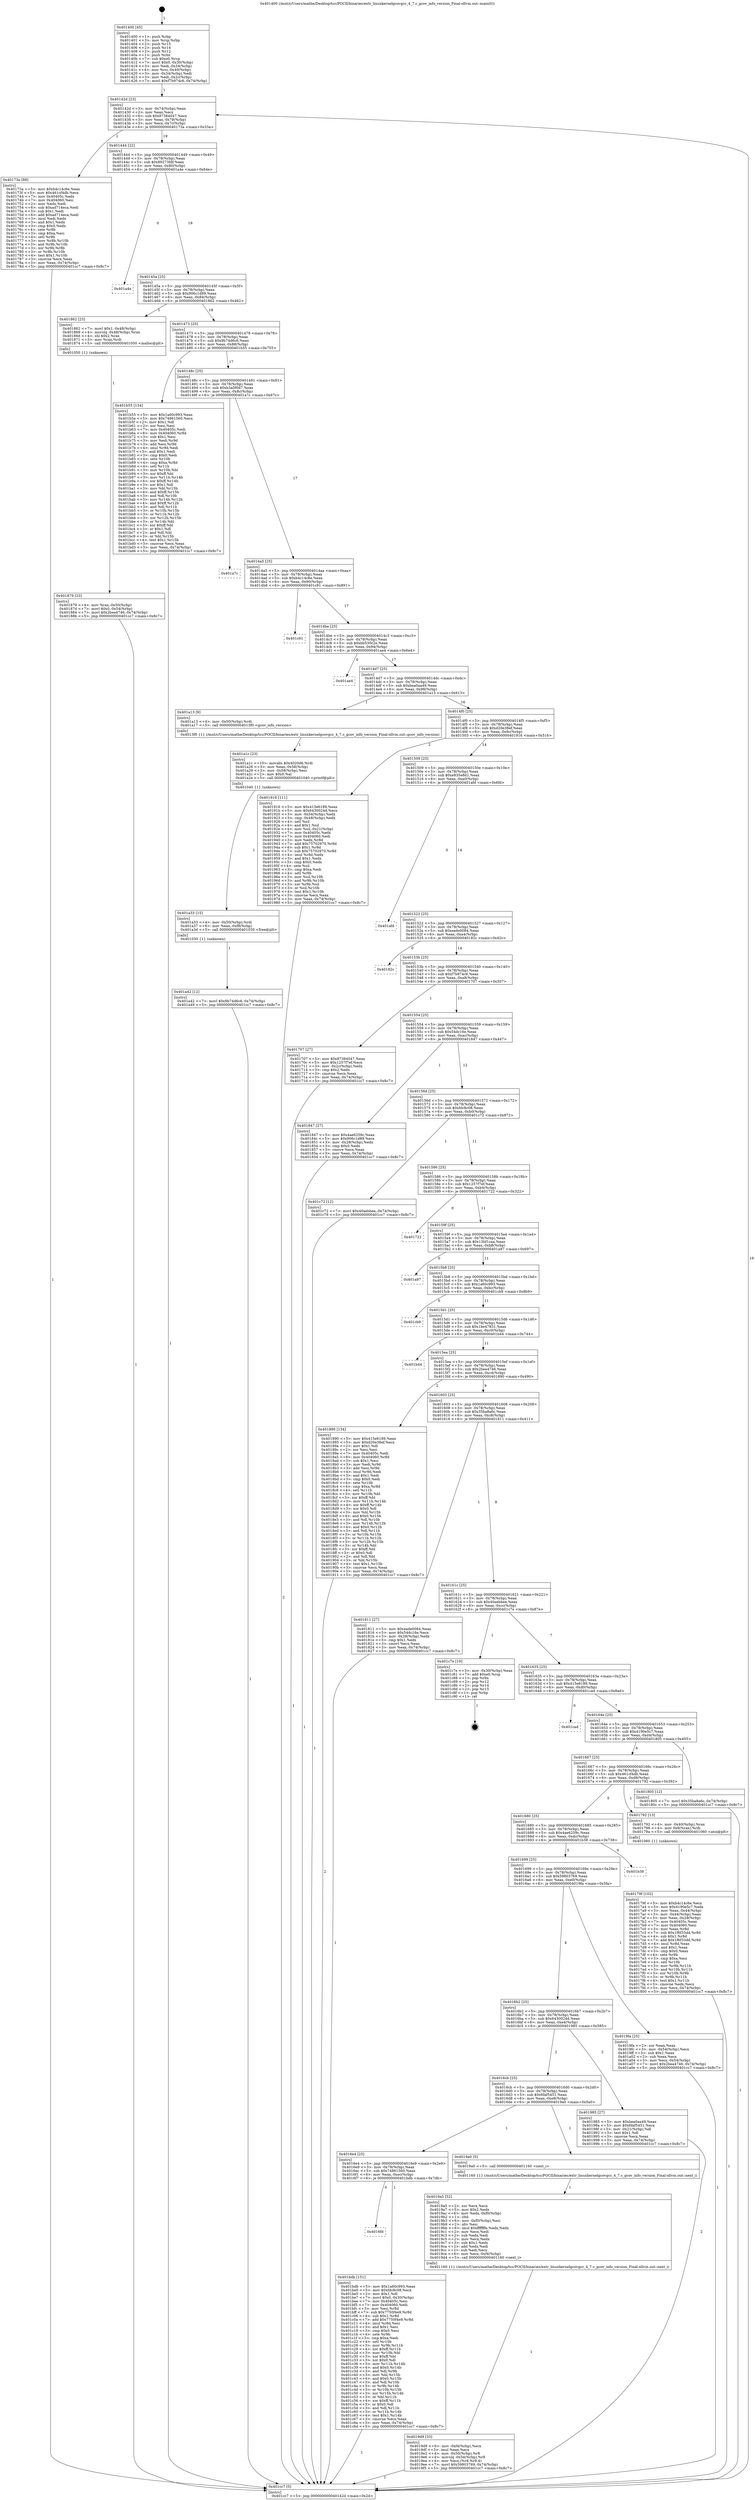 digraph "0x401400" {
  label = "0x401400 (/mnt/c/Users/mathe/Desktop/tcc/POCII/binaries/extr_linuxkernelgcovgcc_4_7.c_gcov_info_version_Final-ollvm.out::main(0))"
  labelloc = "t"
  node[shape=record]

  Entry [label="",width=0.3,height=0.3,shape=circle,fillcolor=black,style=filled]
  "0x40142d" [label="{
     0x40142d [23]\l
     | [instrs]\l
     &nbsp;&nbsp;0x40142d \<+3\>: mov -0x74(%rbp),%eax\l
     &nbsp;&nbsp;0x401430 \<+2\>: mov %eax,%ecx\l
     &nbsp;&nbsp;0x401432 \<+6\>: sub $0x87384047,%ecx\l
     &nbsp;&nbsp;0x401438 \<+3\>: mov %eax,-0x78(%rbp)\l
     &nbsp;&nbsp;0x40143b \<+3\>: mov %ecx,-0x7c(%rbp)\l
     &nbsp;&nbsp;0x40143e \<+6\>: je 000000000040173a \<main+0x33a\>\l
  }"]
  "0x40173a" [label="{
     0x40173a [88]\l
     | [instrs]\l
     &nbsp;&nbsp;0x40173a \<+5\>: mov $0xb4c14c6e,%eax\l
     &nbsp;&nbsp;0x40173f \<+5\>: mov $0x461cf4db,%ecx\l
     &nbsp;&nbsp;0x401744 \<+7\>: mov 0x40405c,%edx\l
     &nbsp;&nbsp;0x40174b \<+7\>: mov 0x404060,%esi\l
     &nbsp;&nbsp;0x401752 \<+2\>: mov %edx,%edi\l
     &nbsp;&nbsp;0x401754 \<+6\>: sub $0xad714eca,%edi\l
     &nbsp;&nbsp;0x40175a \<+3\>: sub $0x1,%edi\l
     &nbsp;&nbsp;0x40175d \<+6\>: add $0xad714eca,%edi\l
     &nbsp;&nbsp;0x401763 \<+3\>: imul %edi,%edx\l
     &nbsp;&nbsp;0x401766 \<+3\>: and $0x1,%edx\l
     &nbsp;&nbsp;0x401769 \<+3\>: cmp $0x0,%edx\l
     &nbsp;&nbsp;0x40176c \<+4\>: sete %r8b\l
     &nbsp;&nbsp;0x401770 \<+3\>: cmp $0xa,%esi\l
     &nbsp;&nbsp;0x401773 \<+4\>: setl %r9b\l
     &nbsp;&nbsp;0x401777 \<+3\>: mov %r8b,%r10b\l
     &nbsp;&nbsp;0x40177a \<+3\>: and %r9b,%r10b\l
     &nbsp;&nbsp;0x40177d \<+3\>: xor %r9b,%r8b\l
     &nbsp;&nbsp;0x401780 \<+3\>: or %r8b,%r10b\l
     &nbsp;&nbsp;0x401783 \<+4\>: test $0x1,%r10b\l
     &nbsp;&nbsp;0x401787 \<+3\>: cmovne %ecx,%eax\l
     &nbsp;&nbsp;0x40178a \<+3\>: mov %eax,-0x74(%rbp)\l
     &nbsp;&nbsp;0x40178d \<+5\>: jmp 0000000000401cc7 \<main+0x8c7\>\l
  }"]
  "0x401444" [label="{
     0x401444 [22]\l
     | [instrs]\l
     &nbsp;&nbsp;0x401444 \<+5\>: jmp 0000000000401449 \<main+0x49\>\l
     &nbsp;&nbsp;0x401449 \<+3\>: mov -0x78(%rbp),%eax\l
     &nbsp;&nbsp;0x40144c \<+5\>: sub $0x89273fdf,%eax\l
     &nbsp;&nbsp;0x401451 \<+3\>: mov %eax,-0x80(%rbp)\l
     &nbsp;&nbsp;0x401454 \<+6\>: je 0000000000401a4e \<main+0x64e\>\l
  }"]
  Exit [label="",width=0.3,height=0.3,shape=circle,fillcolor=black,style=filled,peripheries=2]
  "0x401a4e" [label="{
     0x401a4e\l
  }", style=dashed]
  "0x40145a" [label="{
     0x40145a [25]\l
     | [instrs]\l
     &nbsp;&nbsp;0x40145a \<+5\>: jmp 000000000040145f \<main+0x5f\>\l
     &nbsp;&nbsp;0x40145f \<+3\>: mov -0x78(%rbp),%eax\l
     &nbsp;&nbsp;0x401462 \<+5\>: sub $0x906c1d89,%eax\l
     &nbsp;&nbsp;0x401467 \<+6\>: mov %eax,-0x84(%rbp)\l
     &nbsp;&nbsp;0x40146d \<+6\>: je 0000000000401862 \<main+0x462\>\l
  }"]
  "0x4016fd" [label="{
     0x4016fd\l
  }", style=dashed]
  "0x401862" [label="{
     0x401862 [23]\l
     | [instrs]\l
     &nbsp;&nbsp;0x401862 \<+7\>: movl $0x1,-0x48(%rbp)\l
     &nbsp;&nbsp;0x401869 \<+4\>: movslq -0x48(%rbp),%rax\l
     &nbsp;&nbsp;0x40186d \<+4\>: shl $0x2,%rax\l
     &nbsp;&nbsp;0x401871 \<+3\>: mov %rax,%rdi\l
     &nbsp;&nbsp;0x401874 \<+5\>: call 0000000000401050 \<malloc@plt\>\l
     | [calls]\l
     &nbsp;&nbsp;0x401050 \{1\} (unknown)\l
  }"]
  "0x401473" [label="{
     0x401473 [25]\l
     | [instrs]\l
     &nbsp;&nbsp;0x401473 \<+5\>: jmp 0000000000401478 \<main+0x78\>\l
     &nbsp;&nbsp;0x401478 \<+3\>: mov -0x78(%rbp),%eax\l
     &nbsp;&nbsp;0x40147b \<+5\>: sub $0x9b74d6c6,%eax\l
     &nbsp;&nbsp;0x401480 \<+6\>: mov %eax,-0x88(%rbp)\l
     &nbsp;&nbsp;0x401486 \<+6\>: je 0000000000401b55 \<main+0x755\>\l
  }"]
  "0x401bdb" [label="{
     0x401bdb [151]\l
     | [instrs]\l
     &nbsp;&nbsp;0x401bdb \<+5\>: mov $0x1a60c993,%eax\l
     &nbsp;&nbsp;0x401be0 \<+5\>: mov $0xfdc8c08,%ecx\l
     &nbsp;&nbsp;0x401be5 \<+2\>: mov $0x1,%dl\l
     &nbsp;&nbsp;0x401be7 \<+7\>: movl $0x0,-0x30(%rbp)\l
     &nbsp;&nbsp;0x401bee \<+7\>: mov 0x40405c,%esi\l
     &nbsp;&nbsp;0x401bf5 \<+7\>: mov 0x404060,%edi\l
     &nbsp;&nbsp;0x401bfc \<+3\>: mov %esi,%r8d\l
     &nbsp;&nbsp;0x401bff \<+7\>: sub $0x7750f4e9,%r8d\l
     &nbsp;&nbsp;0x401c06 \<+4\>: sub $0x1,%r8d\l
     &nbsp;&nbsp;0x401c0a \<+7\>: add $0x7750f4e9,%r8d\l
     &nbsp;&nbsp;0x401c11 \<+4\>: imul %r8d,%esi\l
     &nbsp;&nbsp;0x401c15 \<+3\>: and $0x1,%esi\l
     &nbsp;&nbsp;0x401c18 \<+3\>: cmp $0x0,%esi\l
     &nbsp;&nbsp;0x401c1b \<+4\>: sete %r9b\l
     &nbsp;&nbsp;0x401c1f \<+3\>: cmp $0xa,%edi\l
     &nbsp;&nbsp;0x401c22 \<+4\>: setl %r10b\l
     &nbsp;&nbsp;0x401c26 \<+3\>: mov %r9b,%r11b\l
     &nbsp;&nbsp;0x401c29 \<+4\>: xor $0xff,%r11b\l
     &nbsp;&nbsp;0x401c2d \<+3\>: mov %r10b,%bl\l
     &nbsp;&nbsp;0x401c30 \<+3\>: xor $0xff,%bl\l
     &nbsp;&nbsp;0x401c33 \<+3\>: xor $0x0,%dl\l
     &nbsp;&nbsp;0x401c36 \<+3\>: mov %r11b,%r14b\l
     &nbsp;&nbsp;0x401c39 \<+4\>: and $0x0,%r14b\l
     &nbsp;&nbsp;0x401c3d \<+3\>: and %dl,%r9b\l
     &nbsp;&nbsp;0x401c40 \<+3\>: mov %bl,%r15b\l
     &nbsp;&nbsp;0x401c43 \<+4\>: and $0x0,%r15b\l
     &nbsp;&nbsp;0x401c47 \<+3\>: and %dl,%r10b\l
     &nbsp;&nbsp;0x401c4a \<+3\>: or %r9b,%r14b\l
     &nbsp;&nbsp;0x401c4d \<+3\>: or %r10b,%r15b\l
     &nbsp;&nbsp;0x401c50 \<+3\>: xor %r15b,%r14b\l
     &nbsp;&nbsp;0x401c53 \<+3\>: or %bl,%r11b\l
     &nbsp;&nbsp;0x401c56 \<+4\>: xor $0xff,%r11b\l
     &nbsp;&nbsp;0x401c5a \<+3\>: or $0x0,%dl\l
     &nbsp;&nbsp;0x401c5d \<+3\>: and %dl,%r11b\l
     &nbsp;&nbsp;0x401c60 \<+3\>: or %r11b,%r14b\l
     &nbsp;&nbsp;0x401c63 \<+4\>: test $0x1,%r14b\l
     &nbsp;&nbsp;0x401c67 \<+3\>: cmovne %ecx,%eax\l
     &nbsp;&nbsp;0x401c6a \<+3\>: mov %eax,-0x74(%rbp)\l
     &nbsp;&nbsp;0x401c6d \<+5\>: jmp 0000000000401cc7 \<main+0x8c7\>\l
  }"]
  "0x401b55" [label="{
     0x401b55 [134]\l
     | [instrs]\l
     &nbsp;&nbsp;0x401b55 \<+5\>: mov $0x1a60c993,%eax\l
     &nbsp;&nbsp;0x401b5a \<+5\>: mov $0x74861560,%ecx\l
     &nbsp;&nbsp;0x401b5f \<+2\>: mov $0x1,%dl\l
     &nbsp;&nbsp;0x401b61 \<+2\>: xor %esi,%esi\l
     &nbsp;&nbsp;0x401b63 \<+7\>: mov 0x40405c,%edi\l
     &nbsp;&nbsp;0x401b6a \<+8\>: mov 0x404060,%r8d\l
     &nbsp;&nbsp;0x401b72 \<+3\>: sub $0x1,%esi\l
     &nbsp;&nbsp;0x401b75 \<+3\>: mov %edi,%r9d\l
     &nbsp;&nbsp;0x401b78 \<+3\>: add %esi,%r9d\l
     &nbsp;&nbsp;0x401b7b \<+4\>: imul %r9d,%edi\l
     &nbsp;&nbsp;0x401b7f \<+3\>: and $0x1,%edi\l
     &nbsp;&nbsp;0x401b82 \<+3\>: cmp $0x0,%edi\l
     &nbsp;&nbsp;0x401b85 \<+4\>: sete %r10b\l
     &nbsp;&nbsp;0x401b89 \<+4\>: cmp $0xa,%r8d\l
     &nbsp;&nbsp;0x401b8d \<+4\>: setl %r11b\l
     &nbsp;&nbsp;0x401b91 \<+3\>: mov %r10b,%bl\l
     &nbsp;&nbsp;0x401b94 \<+3\>: xor $0xff,%bl\l
     &nbsp;&nbsp;0x401b97 \<+3\>: mov %r11b,%r14b\l
     &nbsp;&nbsp;0x401b9a \<+4\>: xor $0xff,%r14b\l
     &nbsp;&nbsp;0x401b9e \<+3\>: xor $0x1,%dl\l
     &nbsp;&nbsp;0x401ba1 \<+3\>: mov %bl,%r15b\l
     &nbsp;&nbsp;0x401ba4 \<+4\>: and $0xff,%r15b\l
     &nbsp;&nbsp;0x401ba8 \<+3\>: and %dl,%r10b\l
     &nbsp;&nbsp;0x401bab \<+3\>: mov %r14b,%r12b\l
     &nbsp;&nbsp;0x401bae \<+4\>: and $0xff,%r12b\l
     &nbsp;&nbsp;0x401bb2 \<+3\>: and %dl,%r11b\l
     &nbsp;&nbsp;0x401bb5 \<+3\>: or %r10b,%r15b\l
     &nbsp;&nbsp;0x401bb8 \<+3\>: or %r11b,%r12b\l
     &nbsp;&nbsp;0x401bbb \<+3\>: xor %r12b,%r15b\l
     &nbsp;&nbsp;0x401bbe \<+3\>: or %r14b,%bl\l
     &nbsp;&nbsp;0x401bc1 \<+3\>: xor $0xff,%bl\l
     &nbsp;&nbsp;0x401bc4 \<+3\>: or $0x1,%dl\l
     &nbsp;&nbsp;0x401bc7 \<+2\>: and %dl,%bl\l
     &nbsp;&nbsp;0x401bc9 \<+3\>: or %bl,%r15b\l
     &nbsp;&nbsp;0x401bcc \<+4\>: test $0x1,%r15b\l
     &nbsp;&nbsp;0x401bd0 \<+3\>: cmovne %ecx,%eax\l
     &nbsp;&nbsp;0x401bd3 \<+3\>: mov %eax,-0x74(%rbp)\l
     &nbsp;&nbsp;0x401bd6 \<+5\>: jmp 0000000000401cc7 \<main+0x8c7\>\l
  }"]
  "0x40148c" [label="{
     0x40148c [25]\l
     | [instrs]\l
     &nbsp;&nbsp;0x40148c \<+5\>: jmp 0000000000401491 \<main+0x91\>\l
     &nbsp;&nbsp;0x401491 \<+3\>: mov -0x78(%rbp),%eax\l
     &nbsp;&nbsp;0x401494 \<+5\>: sub $0xb3a5f0d7,%eax\l
     &nbsp;&nbsp;0x401499 \<+6\>: mov %eax,-0x8c(%rbp)\l
     &nbsp;&nbsp;0x40149f \<+6\>: je 0000000000401a7c \<main+0x67c\>\l
  }"]
  "0x401a42" [label="{
     0x401a42 [12]\l
     | [instrs]\l
     &nbsp;&nbsp;0x401a42 \<+7\>: movl $0x9b74d6c6,-0x74(%rbp)\l
     &nbsp;&nbsp;0x401a49 \<+5\>: jmp 0000000000401cc7 \<main+0x8c7\>\l
  }"]
  "0x401a7c" [label="{
     0x401a7c\l
  }", style=dashed]
  "0x4014a5" [label="{
     0x4014a5 [25]\l
     | [instrs]\l
     &nbsp;&nbsp;0x4014a5 \<+5\>: jmp 00000000004014aa \<main+0xaa\>\l
     &nbsp;&nbsp;0x4014aa \<+3\>: mov -0x78(%rbp),%eax\l
     &nbsp;&nbsp;0x4014ad \<+5\>: sub $0xb4c14c6e,%eax\l
     &nbsp;&nbsp;0x4014b2 \<+6\>: mov %eax,-0x90(%rbp)\l
     &nbsp;&nbsp;0x4014b8 \<+6\>: je 0000000000401c91 \<main+0x891\>\l
  }"]
  "0x401a33" [label="{
     0x401a33 [15]\l
     | [instrs]\l
     &nbsp;&nbsp;0x401a33 \<+4\>: mov -0x50(%rbp),%rdi\l
     &nbsp;&nbsp;0x401a37 \<+6\>: mov %eax,-0xf8(%rbp)\l
     &nbsp;&nbsp;0x401a3d \<+5\>: call 0000000000401030 \<free@plt\>\l
     | [calls]\l
     &nbsp;&nbsp;0x401030 \{1\} (unknown)\l
  }"]
  "0x401c91" [label="{
     0x401c91\l
  }", style=dashed]
  "0x4014be" [label="{
     0x4014be [25]\l
     | [instrs]\l
     &nbsp;&nbsp;0x4014be \<+5\>: jmp 00000000004014c3 \<main+0xc3\>\l
     &nbsp;&nbsp;0x4014c3 \<+3\>: mov -0x78(%rbp),%eax\l
     &nbsp;&nbsp;0x4014c6 \<+5\>: sub $0xbb530c2e,%eax\l
     &nbsp;&nbsp;0x4014cb \<+6\>: mov %eax,-0x94(%rbp)\l
     &nbsp;&nbsp;0x4014d1 \<+6\>: je 0000000000401ae4 \<main+0x6e4\>\l
  }"]
  "0x401a1c" [label="{
     0x401a1c [23]\l
     | [instrs]\l
     &nbsp;&nbsp;0x401a1c \<+10\>: movabs $0x4020d6,%rdi\l
     &nbsp;&nbsp;0x401a26 \<+3\>: mov %eax,-0x58(%rbp)\l
     &nbsp;&nbsp;0x401a29 \<+3\>: mov -0x58(%rbp),%esi\l
     &nbsp;&nbsp;0x401a2c \<+2\>: mov $0x0,%al\l
     &nbsp;&nbsp;0x401a2e \<+5\>: call 0000000000401040 \<printf@plt\>\l
     | [calls]\l
     &nbsp;&nbsp;0x401040 \{1\} (unknown)\l
  }"]
  "0x401ae4" [label="{
     0x401ae4\l
  }", style=dashed]
  "0x4014d7" [label="{
     0x4014d7 [25]\l
     | [instrs]\l
     &nbsp;&nbsp;0x4014d7 \<+5\>: jmp 00000000004014dc \<main+0xdc\>\l
     &nbsp;&nbsp;0x4014dc \<+3\>: mov -0x78(%rbp),%eax\l
     &nbsp;&nbsp;0x4014df \<+5\>: sub $0xbea0aa49,%eax\l
     &nbsp;&nbsp;0x4014e4 \<+6\>: mov %eax,-0x98(%rbp)\l
     &nbsp;&nbsp;0x4014ea \<+6\>: je 0000000000401a13 \<main+0x613\>\l
  }"]
  "0x4019d9" [label="{
     0x4019d9 [33]\l
     | [instrs]\l
     &nbsp;&nbsp;0x4019d9 \<+6\>: mov -0xf4(%rbp),%ecx\l
     &nbsp;&nbsp;0x4019df \<+3\>: imul %eax,%ecx\l
     &nbsp;&nbsp;0x4019e2 \<+4\>: mov -0x50(%rbp),%r8\l
     &nbsp;&nbsp;0x4019e6 \<+4\>: movslq -0x54(%rbp),%r9\l
     &nbsp;&nbsp;0x4019ea \<+4\>: mov %ecx,(%r8,%r9,4)\l
     &nbsp;&nbsp;0x4019ee \<+7\>: movl $0x59803769,-0x74(%rbp)\l
     &nbsp;&nbsp;0x4019f5 \<+5\>: jmp 0000000000401cc7 \<main+0x8c7\>\l
  }"]
  "0x401a13" [label="{
     0x401a13 [9]\l
     | [instrs]\l
     &nbsp;&nbsp;0x401a13 \<+4\>: mov -0x50(%rbp),%rdi\l
     &nbsp;&nbsp;0x401a17 \<+5\>: call 00000000004013f0 \<gcov_info_version\>\l
     | [calls]\l
     &nbsp;&nbsp;0x4013f0 \{1\} (/mnt/c/Users/mathe/Desktop/tcc/POCII/binaries/extr_linuxkernelgcovgcc_4_7.c_gcov_info_version_Final-ollvm.out::gcov_info_version)\l
  }"]
  "0x4014f0" [label="{
     0x4014f0 [25]\l
     | [instrs]\l
     &nbsp;&nbsp;0x4014f0 \<+5\>: jmp 00000000004014f5 \<main+0xf5\>\l
     &nbsp;&nbsp;0x4014f5 \<+3\>: mov -0x78(%rbp),%eax\l
     &nbsp;&nbsp;0x4014f8 \<+5\>: sub $0xd20e38ef,%eax\l
     &nbsp;&nbsp;0x4014fd \<+6\>: mov %eax,-0x9c(%rbp)\l
     &nbsp;&nbsp;0x401503 \<+6\>: je 0000000000401916 \<main+0x516\>\l
  }"]
  "0x4019a5" [label="{
     0x4019a5 [52]\l
     | [instrs]\l
     &nbsp;&nbsp;0x4019a5 \<+2\>: xor %ecx,%ecx\l
     &nbsp;&nbsp;0x4019a7 \<+5\>: mov $0x2,%edx\l
     &nbsp;&nbsp;0x4019ac \<+6\>: mov %edx,-0xf0(%rbp)\l
     &nbsp;&nbsp;0x4019b2 \<+1\>: cltd\l
     &nbsp;&nbsp;0x4019b3 \<+6\>: mov -0xf0(%rbp),%esi\l
     &nbsp;&nbsp;0x4019b9 \<+2\>: idiv %esi\l
     &nbsp;&nbsp;0x4019bb \<+6\>: imul $0xfffffffe,%edx,%edx\l
     &nbsp;&nbsp;0x4019c1 \<+2\>: mov %ecx,%edi\l
     &nbsp;&nbsp;0x4019c3 \<+2\>: sub %edx,%edi\l
     &nbsp;&nbsp;0x4019c5 \<+2\>: mov %ecx,%edx\l
     &nbsp;&nbsp;0x4019c7 \<+3\>: sub $0x1,%edx\l
     &nbsp;&nbsp;0x4019ca \<+2\>: add %edx,%edi\l
     &nbsp;&nbsp;0x4019cc \<+2\>: sub %edi,%ecx\l
     &nbsp;&nbsp;0x4019ce \<+6\>: mov %ecx,-0xf4(%rbp)\l
     &nbsp;&nbsp;0x4019d4 \<+5\>: call 0000000000401160 \<next_i\>\l
     | [calls]\l
     &nbsp;&nbsp;0x401160 \{1\} (/mnt/c/Users/mathe/Desktop/tcc/POCII/binaries/extr_linuxkernelgcovgcc_4_7.c_gcov_info_version_Final-ollvm.out::next_i)\l
  }"]
  "0x401916" [label="{
     0x401916 [111]\l
     | [instrs]\l
     &nbsp;&nbsp;0x401916 \<+5\>: mov $0x415e6189,%eax\l
     &nbsp;&nbsp;0x40191b \<+5\>: mov $0x6430024d,%ecx\l
     &nbsp;&nbsp;0x401920 \<+3\>: mov -0x54(%rbp),%edx\l
     &nbsp;&nbsp;0x401923 \<+3\>: cmp -0x48(%rbp),%edx\l
     &nbsp;&nbsp;0x401926 \<+4\>: setl %sil\l
     &nbsp;&nbsp;0x40192a \<+4\>: and $0x1,%sil\l
     &nbsp;&nbsp;0x40192e \<+4\>: mov %sil,-0x21(%rbp)\l
     &nbsp;&nbsp;0x401932 \<+7\>: mov 0x40405c,%edx\l
     &nbsp;&nbsp;0x401939 \<+7\>: mov 0x404060,%edi\l
     &nbsp;&nbsp;0x401940 \<+3\>: mov %edx,%r8d\l
     &nbsp;&nbsp;0x401943 \<+7\>: add $0x75702970,%r8d\l
     &nbsp;&nbsp;0x40194a \<+4\>: sub $0x1,%r8d\l
     &nbsp;&nbsp;0x40194e \<+7\>: sub $0x75702970,%r8d\l
     &nbsp;&nbsp;0x401955 \<+4\>: imul %r8d,%edx\l
     &nbsp;&nbsp;0x401959 \<+3\>: and $0x1,%edx\l
     &nbsp;&nbsp;0x40195c \<+3\>: cmp $0x0,%edx\l
     &nbsp;&nbsp;0x40195f \<+4\>: sete %sil\l
     &nbsp;&nbsp;0x401963 \<+3\>: cmp $0xa,%edi\l
     &nbsp;&nbsp;0x401966 \<+4\>: setl %r9b\l
     &nbsp;&nbsp;0x40196a \<+3\>: mov %sil,%r10b\l
     &nbsp;&nbsp;0x40196d \<+3\>: and %r9b,%r10b\l
     &nbsp;&nbsp;0x401970 \<+3\>: xor %r9b,%sil\l
     &nbsp;&nbsp;0x401973 \<+3\>: or %sil,%r10b\l
     &nbsp;&nbsp;0x401976 \<+4\>: test $0x1,%r10b\l
     &nbsp;&nbsp;0x40197a \<+3\>: cmovne %ecx,%eax\l
     &nbsp;&nbsp;0x40197d \<+3\>: mov %eax,-0x74(%rbp)\l
     &nbsp;&nbsp;0x401980 \<+5\>: jmp 0000000000401cc7 \<main+0x8c7\>\l
  }"]
  "0x401509" [label="{
     0x401509 [25]\l
     | [instrs]\l
     &nbsp;&nbsp;0x401509 \<+5\>: jmp 000000000040150e \<main+0x10e\>\l
     &nbsp;&nbsp;0x40150e \<+3\>: mov -0x78(%rbp),%eax\l
     &nbsp;&nbsp;0x401511 \<+5\>: sub $0xe835e8d1,%eax\l
     &nbsp;&nbsp;0x401516 \<+6\>: mov %eax,-0xa0(%rbp)\l
     &nbsp;&nbsp;0x40151c \<+6\>: je 0000000000401afd \<main+0x6fd\>\l
  }"]
  "0x4016e4" [label="{
     0x4016e4 [25]\l
     | [instrs]\l
     &nbsp;&nbsp;0x4016e4 \<+5\>: jmp 00000000004016e9 \<main+0x2e9\>\l
     &nbsp;&nbsp;0x4016e9 \<+3\>: mov -0x78(%rbp),%eax\l
     &nbsp;&nbsp;0x4016ec \<+5\>: sub $0x74861560,%eax\l
     &nbsp;&nbsp;0x4016f1 \<+6\>: mov %eax,-0xec(%rbp)\l
     &nbsp;&nbsp;0x4016f7 \<+6\>: je 0000000000401bdb \<main+0x7db\>\l
  }"]
  "0x401afd" [label="{
     0x401afd\l
  }", style=dashed]
  "0x401522" [label="{
     0x401522 [25]\l
     | [instrs]\l
     &nbsp;&nbsp;0x401522 \<+5\>: jmp 0000000000401527 \<main+0x127\>\l
     &nbsp;&nbsp;0x401527 \<+3\>: mov -0x78(%rbp),%eax\l
     &nbsp;&nbsp;0x40152a \<+5\>: sub $0xeade0084,%eax\l
     &nbsp;&nbsp;0x40152f \<+6\>: mov %eax,-0xa4(%rbp)\l
     &nbsp;&nbsp;0x401535 \<+6\>: je 000000000040182c \<main+0x42c\>\l
  }"]
  "0x4019a0" [label="{
     0x4019a0 [5]\l
     | [instrs]\l
     &nbsp;&nbsp;0x4019a0 \<+5\>: call 0000000000401160 \<next_i\>\l
     | [calls]\l
     &nbsp;&nbsp;0x401160 \{1\} (/mnt/c/Users/mathe/Desktop/tcc/POCII/binaries/extr_linuxkernelgcovgcc_4_7.c_gcov_info_version_Final-ollvm.out::next_i)\l
  }"]
  "0x40182c" [label="{
     0x40182c\l
  }", style=dashed]
  "0x40153b" [label="{
     0x40153b [25]\l
     | [instrs]\l
     &nbsp;&nbsp;0x40153b \<+5\>: jmp 0000000000401540 \<main+0x140\>\l
     &nbsp;&nbsp;0x401540 \<+3\>: mov -0x78(%rbp),%eax\l
     &nbsp;&nbsp;0x401543 \<+5\>: sub $0xf7b974c6,%eax\l
     &nbsp;&nbsp;0x401548 \<+6\>: mov %eax,-0xa8(%rbp)\l
     &nbsp;&nbsp;0x40154e \<+6\>: je 0000000000401707 \<main+0x307\>\l
  }"]
  "0x4016cb" [label="{
     0x4016cb [25]\l
     | [instrs]\l
     &nbsp;&nbsp;0x4016cb \<+5\>: jmp 00000000004016d0 \<main+0x2d0\>\l
     &nbsp;&nbsp;0x4016d0 \<+3\>: mov -0x78(%rbp),%eax\l
     &nbsp;&nbsp;0x4016d3 \<+5\>: sub $0x6faf5451,%eax\l
     &nbsp;&nbsp;0x4016d8 \<+6\>: mov %eax,-0xe8(%rbp)\l
     &nbsp;&nbsp;0x4016de \<+6\>: je 00000000004019a0 \<main+0x5a0\>\l
  }"]
  "0x401707" [label="{
     0x401707 [27]\l
     | [instrs]\l
     &nbsp;&nbsp;0x401707 \<+5\>: mov $0x87384047,%eax\l
     &nbsp;&nbsp;0x40170c \<+5\>: mov $0x1257f7ef,%ecx\l
     &nbsp;&nbsp;0x401711 \<+3\>: mov -0x2c(%rbp),%edx\l
     &nbsp;&nbsp;0x401714 \<+3\>: cmp $0x2,%edx\l
     &nbsp;&nbsp;0x401717 \<+3\>: cmovne %ecx,%eax\l
     &nbsp;&nbsp;0x40171a \<+3\>: mov %eax,-0x74(%rbp)\l
     &nbsp;&nbsp;0x40171d \<+5\>: jmp 0000000000401cc7 \<main+0x8c7\>\l
  }"]
  "0x401554" [label="{
     0x401554 [25]\l
     | [instrs]\l
     &nbsp;&nbsp;0x401554 \<+5\>: jmp 0000000000401559 \<main+0x159\>\l
     &nbsp;&nbsp;0x401559 \<+3\>: mov -0x78(%rbp),%eax\l
     &nbsp;&nbsp;0x40155c \<+5\>: sub $0x54dc16e,%eax\l
     &nbsp;&nbsp;0x401561 \<+6\>: mov %eax,-0xac(%rbp)\l
     &nbsp;&nbsp;0x401567 \<+6\>: je 0000000000401847 \<main+0x447\>\l
  }"]
  "0x401cc7" [label="{
     0x401cc7 [5]\l
     | [instrs]\l
     &nbsp;&nbsp;0x401cc7 \<+5\>: jmp 000000000040142d \<main+0x2d\>\l
  }"]
  "0x401400" [label="{
     0x401400 [45]\l
     | [instrs]\l
     &nbsp;&nbsp;0x401400 \<+1\>: push %rbp\l
     &nbsp;&nbsp;0x401401 \<+3\>: mov %rsp,%rbp\l
     &nbsp;&nbsp;0x401404 \<+2\>: push %r15\l
     &nbsp;&nbsp;0x401406 \<+2\>: push %r14\l
     &nbsp;&nbsp;0x401408 \<+2\>: push %r12\l
     &nbsp;&nbsp;0x40140a \<+1\>: push %rbx\l
     &nbsp;&nbsp;0x40140b \<+7\>: sub $0xe0,%rsp\l
     &nbsp;&nbsp;0x401412 \<+7\>: movl $0x0,-0x30(%rbp)\l
     &nbsp;&nbsp;0x401419 \<+3\>: mov %edi,-0x34(%rbp)\l
     &nbsp;&nbsp;0x40141c \<+4\>: mov %rsi,-0x40(%rbp)\l
     &nbsp;&nbsp;0x401420 \<+3\>: mov -0x34(%rbp),%edi\l
     &nbsp;&nbsp;0x401423 \<+3\>: mov %edi,-0x2c(%rbp)\l
     &nbsp;&nbsp;0x401426 \<+7\>: movl $0xf7b974c6,-0x74(%rbp)\l
  }"]
  "0x401985" [label="{
     0x401985 [27]\l
     | [instrs]\l
     &nbsp;&nbsp;0x401985 \<+5\>: mov $0xbea0aa49,%eax\l
     &nbsp;&nbsp;0x40198a \<+5\>: mov $0x6faf5451,%ecx\l
     &nbsp;&nbsp;0x40198f \<+3\>: mov -0x21(%rbp),%dl\l
     &nbsp;&nbsp;0x401992 \<+3\>: test $0x1,%dl\l
     &nbsp;&nbsp;0x401995 \<+3\>: cmovne %ecx,%eax\l
     &nbsp;&nbsp;0x401998 \<+3\>: mov %eax,-0x74(%rbp)\l
     &nbsp;&nbsp;0x40199b \<+5\>: jmp 0000000000401cc7 \<main+0x8c7\>\l
  }"]
  "0x401847" [label="{
     0x401847 [27]\l
     | [instrs]\l
     &nbsp;&nbsp;0x401847 \<+5\>: mov $0x4ae6259c,%eax\l
     &nbsp;&nbsp;0x40184c \<+5\>: mov $0x906c1d89,%ecx\l
     &nbsp;&nbsp;0x401851 \<+3\>: mov -0x28(%rbp),%edx\l
     &nbsp;&nbsp;0x401854 \<+3\>: cmp $0x0,%edx\l
     &nbsp;&nbsp;0x401857 \<+3\>: cmove %ecx,%eax\l
     &nbsp;&nbsp;0x40185a \<+3\>: mov %eax,-0x74(%rbp)\l
     &nbsp;&nbsp;0x40185d \<+5\>: jmp 0000000000401cc7 \<main+0x8c7\>\l
  }"]
  "0x40156d" [label="{
     0x40156d [25]\l
     | [instrs]\l
     &nbsp;&nbsp;0x40156d \<+5\>: jmp 0000000000401572 \<main+0x172\>\l
     &nbsp;&nbsp;0x401572 \<+3\>: mov -0x78(%rbp),%eax\l
     &nbsp;&nbsp;0x401575 \<+5\>: sub $0xfdc8c08,%eax\l
     &nbsp;&nbsp;0x40157a \<+6\>: mov %eax,-0xb0(%rbp)\l
     &nbsp;&nbsp;0x401580 \<+6\>: je 0000000000401c72 \<main+0x872\>\l
  }"]
  "0x4016b2" [label="{
     0x4016b2 [25]\l
     | [instrs]\l
     &nbsp;&nbsp;0x4016b2 \<+5\>: jmp 00000000004016b7 \<main+0x2b7\>\l
     &nbsp;&nbsp;0x4016b7 \<+3\>: mov -0x78(%rbp),%eax\l
     &nbsp;&nbsp;0x4016ba \<+5\>: sub $0x6430024d,%eax\l
     &nbsp;&nbsp;0x4016bf \<+6\>: mov %eax,-0xe4(%rbp)\l
     &nbsp;&nbsp;0x4016c5 \<+6\>: je 0000000000401985 \<main+0x585\>\l
  }"]
  "0x401c72" [label="{
     0x401c72 [12]\l
     | [instrs]\l
     &nbsp;&nbsp;0x401c72 \<+7\>: movl $0x40aebbee,-0x74(%rbp)\l
     &nbsp;&nbsp;0x401c79 \<+5\>: jmp 0000000000401cc7 \<main+0x8c7\>\l
  }"]
  "0x401586" [label="{
     0x401586 [25]\l
     | [instrs]\l
     &nbsp;&nbsp;0x401586 \<+5\>: jmp 000000000040158b \<main+0x18b\>\l
     &nbsp;&nbsp;0x40158b \<+3\>: mov -0x78(%rbp),%eax\l
     &nbsp;&nbsp;0x40158e \<+5\>: sub $0x1257f7ef,%eax\l
     &nbsp;&nbsp;0x401593 \<+6\>: mov %eax,-0xb4(%rbp)\l
     &nbsp;&nbsp;0x401599 \<+6\>: je 0000000000401722 \<main+0x322\>\l
  }"]
  "0x4019fa" [label="{
     0x4019fa [25]\l
     | [instrs]\l
     &nbsp;&nbsp;0x4019fa \<+2\>: xor %eax,%eax\l
     &nbsp;&nbsp;0x4019fc \<+3\>: mov -0x54(%rbp),%ecx\l
     &nbsp;&nbsp;0x4019ff \<+3\>: sub $0x1,%eax\l
     &nbsp;&nbsp;0x401a02 \<+2\>: sub %eax,%ecx\l
     &nbsp;&nbsp;0x401a04 \<+3\>: mov %ecx,-0x54(%rbp)\l
     &nbsp;&nbsp;0x401a07 \<+7\>: movl $0x2bea4746,-0x74(%rbp)\l
     &nbsp;&nbsp;0x401a0e \<+5\>: jmp 0000000000401cc7 \<main+0x8c7\>\l
  }"]
  "0x401722" [label="{
     0x401722\l
  }", style=dashed]
  "0x40159f" [label="{
     0x40159f [25]\l
     | [instrs]\l
     &nbsp;&nbsp;0x40159f \<+5\>: jmp 00000000004015a4 \<main+0x1a4\>\l
     &nbsp;&nbsp;0x4015a4 \<+3\>: mov -0x78(%rbp),%eax\l
     &nbsp;&nbsp;0x4015a7 \<+5\>: sub $0x13bf1caa,%eax\l
     &nbsp;&nbsp;0x4015ac \<+6\>: mov %eax,-0xb8(%rbp)\l
     &nbsp;&nbsp;0x4015b2 \<+6\>: je 0000000000401a97 \<main+0x697\>\l
  }"]
  "0x401699" [label="{
     0x401699 [25]\l
     | [instrs]\l
     &nbsp;&nbsp;0x401699 \<+5\>: jmp 000000000040169e \<main+0x29e\>\l
     &nbsp;&nbsp;0x40169e \<+3\>: mov -0x78(%rbp),%eax\l
     &nbsp;&nbsp;0x4016a1 \<+5\>: sub $0x59803769,%eax\l
     &nbsp;&nbsp;0x4016a6 \<+6\>: mov %eax,-0xe0(%rbp)\l
     &nbsp;&nbsp;0x4016ac \<+6\>: je 00000000004019fa \<main+0x5fa\>\l
  }"]
  "0x401a97" [label="{
     0x401a97\l
  }", style=dashed]
  "0x4015b8" [label="{
     0x4015b8 [25]\l
     | [instrs]\l
     &nbsp;&nbsp;0x4015b8 \<+5\>: jmp 00000000004015bd \<main+0x1bd\>\l
     &nbsp;&nbsp;0x4015bd \<+3\>: mov -0x78(%rbp),%eax\l
     &nbsp;&nbsp;0x4015c0 \<+5\>: sub $0x1a60c993,%eax\l
     &nbsp;&nbsp;0x4015c5 \<+6\>: mov %eax,-0xbc(%rbp)\l
     &nbsp;&nbsp;0x4015cb \<+6\>: je 0000000000401cb9 \<main+0x8b9\>\l
  }"]
  "0x401b38" [label="{
     0x401b38\l
  }", style=dashed]
  "0x401cb9" [label="{
     0x401cb9\l
  }", style=dashed]
  "0x4015d1" [label="{
     0x4015d1 [25]\l
     | [instrs]\l
     &nbsp;&nbsp;0x4015d1 \<+5\>: jmp 00000000004015d6 \<main+0x1d6\>\l
     &nbsp;&nbsp;0x4015d6 \<+3\>: mov -0x78(%rbp),%eax\l
     &nbsp;&nbsp;0x4015d9 \<+5\>: sub $0x1be47831,%eax\l
     &nbsp;&nbsp;0x4015de \<+6\>: mov %eax,-0xc0(%rbp)\l
     &nbsp;&nbsp;0x4015e4 \<+6\>: je 0000000000401b44 \<main+0x744\>\l
  }"]
  "0x401879" [label="{
     0x401879 [23]\l
     | [instrs]\l
     &nbsp;&nbsp;0x401879 \<+4\>: mov %rax,-0x50(%rbp)\l
     &nbsp;&nbsp;0x40187d \<+7\>: movl $0x0,-0x54(%rbp)\l
     &nbsp;&nbsp;0x401884 \<+7\>: movl $0x2bea4746,-0x74(%rbp)\l
     &nbsp;&nbsp;0x40188b \<+5\>: jmp 0000000000401cc7 \<main+0x8c7\>\l
  }"]
  "0x401b44" [label="{
     0x401b44\l
  }", style=dashed]
  "0x4015ea" [label="{
     0x4015ea [25]\l
     | [instrs]\l
     &nbsp;&nbsp;0x4015ea \<+5\>: jmp 00000000004015ef \<main+0x1ef\>\l
     &nbsp;&nbsp;0x4015ef \<+3\>: mov -0x78(%rbp),%eax\l
     &nbsp;&nbsp;0x4015f2 \<+5\>: sub $0x2bea4746,%eax\l
     &nbsp;&nbsp;0x4015f7 \<+6\>: mov %eax,-0xc4(%rbp)\l
     &nbsp;&nbsp;0x4015fd \<+6\>: je 0000000000401890 \<main+0x490\>\l
  }"]
  "0x40179f" [label="{
     0x40179f [102]\l
     | [instrs]\l
     &nbsp;&nbsp;0x40179f \<+5\>: mov $0xb4c14c6e,%ecx\l
     &nbsp;&nbsp;0x4017a4 \<+5\>: mov $0x4190e5c7,%edx\l
     &nbsp;&nbsp;0x4017a9 \<+3\>: mov %eax,-0x44(%rbp)\l
     &nbsp;&nbsp;0x4017ac \<+3\>: mov -0x44(%rbp),%eax\l
     &nbsp;&nbsp;0x4017af \<+3\>: mov %eax,-0x28(%rbp)\l
     &nbsp;&nbsp;0x4017b2 \<+7\>: mov 0x40405c,%eax\l
     &nbsp;&nbsp;0x4017b9 \<+7\>: mov 0x404060,%esi\l
     &nbsp;&nbsp;0x4017c0 \<+3\>: mov %eax,%r8d\l
     &nbsp;&nbsp;0x4017c3 \<+7\>: sub $0x1f6f33dd,%r8d\l
     &nbsp;&nbsp;0x4017ca \<+4\>: sub $0x1,%r8d\l
     &nbsp;&nbsp;0x4017ce \<+7\>: add $0x1f6f33dd,%r8d\l
     &nbsp;&nbsp;0x4017d5 \<+4\>: imul %r8d,%eax\l
     &nbsp;&nbsp;0x4017d9 \<+3\>: and $0x1,%eax\l
     &nbsp;&nbsp;0x4017dc \<+3\>: cmp $0x0,%eax\l
     &nbsp;&nbsp;0x4017df \<+4\>: sete %r9b\l
     &nbsp;&nbsp;0x4017e3 \<+3\>: cmp $0xa,%esi\l
     &nbsp;&nbsp;0x4017e6 \<+4\>: setl %r10b\l
     &nbsp;&nbsp;0x4017ea \<+3\>: mov %r9b,%r11b\l
     &nbsp;&nbsp;0x4017ed \<+3\>: and %r10b,%r11b\l
     &nbsp;&nbsp;0x4017f0 \<+3\>: xor %r10b,%r9b\l
     &nbsp;&nbsp;0x4017f3 \<+3\>: or %r9b,%r11b\l
     &nbsp;&nbsp;0x4017f6 \<+4\>: test $0x1,%r11b\l
     &nbsp;&nbsp;0x4017fa \<+3\>: cmovne %edx,%ecx\l
     &nbsp;&nbsp;0x4017fd \<+3\>: mov %ecx,-0x74(%rbp)\l
     &nbsp;&nbsp;0x401800 \<+5\>: jmp 0000000000401cc7 \<main+0x8c7\>\l
  }"]
  "0x401890" [label="{
     0x401890 [134]\l
     | [instrs]\l
     &nbsp;&nbsp;0x401890 \<+5\>: mov $0x415e6189,%eax\l
     &nbsp;&nbsp;0x401895 \<+5\>: mov $0xd20e38ef,%ecx\l
     &nbsp;&nbsp;0x40189a \<+2\>: mov $0x1,%dl\l
     &nbsp;&nbsp;0x40189c \<+2\>: xor %esi,%esi\l
     &nbsp;&nbsp;0x40189e \<+7\>: mov 0x40405c,%edi\l
     &nbsp;&nbsp;0x4018a5 \<+8\>: mov 0x404060,%r8d\l
     &nbsp;&nbsp;0x4018ad \<+3\>: sub $0x1,%esi\l
     &nbsp;&nbsp;0x4018b0 \<+3\>: mov %edi,%r9d\l
     &nbsp;&nbsp;0x4018b3 \<+3\>: add %esi,%r9d\l
     &nbsp;&nbsp;0x4018b6 \<+4\>: imul %r9d,%edi\l
     &nbsp;&nbsp;0x4018ba \<+3\>: and $0x1,%edi\l
     &nbsp;&nbsp;0x4018bd \<+3\>: cmp $0x0,%edi\l
     &nbsp;&nbsp;0x4018c0 \<+4\>: sete %r10b\l
     &nbsp;&nbsp;0x4018c4 \<+4\>: cmp $0xa,%r8d\l
     &nbsp;&nbsp;0x4018c8 \<+4\>: setl %r11b\l
     &nbsp;&nbsp;0x4018cc \<+3\>: mov %r10b,%bl\l
     &nbsp;&nbsp;0x4018cf \<+3\>: xor $0xff,%bl\l
     &nbsp;&nbsp;0x4018d2 \<+3\>: mov %r11b,%r14b\l
     &nbsp;&nbsp;0x4018d5 \<+4\>: xor $0xff,%r14b\l
     &nbsp;&nbsp;0x4018d9 \<+3\>: xor $0x0,%dl\l
     &nbsp;&nbsp;0x4018dc \<+3\>: mov %bl,%r15b\l
     &nbsp;&nbsp;0x4018df \<+4\>: and $0x0,%r15b\l
     &nbsp;&nbsp;0x4018e3 \<+3\>: and %dl,%r10b\l
     &nbsp;&nbsp;0x4018e6 \<+3\>: mov %r14b,%r12b\l
     &nbsp;&nbsp;0x4018e9 \<+4\>: and $0x0,%r12b\l
     &nbsp;&nbsp;0x4018ed \<+3\>: and %dl,%r11b\l
     &nbsp;&nbsp;0x4018f0 \<+3\>: or %r10b,%r15b\l
     &nbsp;&nbsp;0x4018f3 \<+3\>: or %r11b,%r12b\l
     &nbsp;&nbsp;0x4018f6 \<+3\>: xor %r12b,%r15b\l
     &nbsp;&nbsp;0x4018f9 \<+3\>: or %r14b,%bl\l
     &nbsp;&nbsp;0x4018fc \<+3\>: xor $0xff,%bl\l
     &nbsp;&nbsp;0x4018ff \<+3\>: or $0x0,%dl\l
     &nbsp;&nbsp;0x401902 \<+2\>: and %dl,%bl\l
     &nbsp;&nbsp;0x401904 \<+3\>: or %bl,%r15b\l
     &nbsp;&nbsp;0x401907 \<+4\>: test $0x1,%r15b\l
     &nbsp;&nbsp;0x40190b \<+3\>: cmovne %ecx,%eax\l
     &nbsp;&nbsp;0x40190e \<+3\>: mov %eax,-0x74(%rbp)\l
     &nbsp;&nbsp;0x401911 \<+5\>: jmp 0000000000401cc7 \<main+0x8c7\>\l
  }"]
  "0x401603" [label="{
     0x401603 [25]\l
     | [instrs]\l
     &nbsp;&nbsp;0x401603 \<+5\>: jmp 0000000000401608 \<main+0x208\>\l
     &nbsp;&nbsp;0x401608 \<+3\>: mov -0x78(%rbp),%eax\l
     &nbsp;&nbsp;0x40160b \<+5\>: sub $0x35ba8a6c,%eax\l
     &nbsp;&nbsp;0x401610 \<+6\>: mov %eax,-0xc8(%rbp)\l
     &nbsp;&nbsp;0x401616 \<+6\>: je 0000000000401811 \<main+0x411\>\l
  }"]
  "0x401680" [label="{
     0x401680 [25]\l
     | [instrs]\l
     &nbsp;&nbsp;0x401680 \<+5\>: jmp 0000000000401685 \<main+0x285\>\l
     &nbsp;&nbsp;0x401685 \<+3\>: mov -0x78(%rbp),%eax\l
     &nbsp;&nbsp;0x401688 \<+5\>: sub $0x4ae6259c,%eax\l
     &nbsp;&nbsp;0x40168d \<+6\>: mov %eax,-0xdc(%rbp)\l
     &nbsp;&nbsp;0x401693 \<+6\>: je 0000000000401b38 \<main+0x738\>\l
  }"]
  "0x401811" [label="{
     0x401811 [27]\l
     | [instrs]\l
     &nbsp;&nbsp;0x401811 \<+5\>: mov $0xeade0084,%eax\l
     &nbsp;&nbsp;0x401816 \<+5\>: mov $0x54dc16e,%ecx\l
     &nbsp;&nbsp;0x40181b \<+3\>: mov -0x28(%rbp),%edx\l
     &nbsp;&nbsp;0x40181e \<+3\>: cmp $0x1,%edx\l
     &nbsp;&nbsp;0x401821 \<+3\>: cmovl %ecx,%eax\l
     &nbsp;&nbsp;0x401824 \<+3\>: mov %eax,-0x74(%rbp)\l
     &nbsp;&nbsp;0x401827 \<+5\>: jmp 0000000000401cc7 \<main+0x8c7\>\l
  }"]
  "0x40161c" [label="{
     0x40161c [25]\l
     | [instrs]\l
     &nbsp;&nbsp;0x40161c \<+5\>: jmp 0000000000401621 \<main+0x221\>\l
     &nbsp;&nbsp;0x401621 \<+3\>: mov -0x78(%rbp),%eax\l
     &nbsp;&nbsp;0x401624 \<+5\>: sub $0x40aebbee,%eax\l
     &nbsp;&nbsp;0x401629 \<+6\>: mov %eax,-0xcc(%rbp)\l
     &nbsp;&nbsp;0x40162f \<+6\>: je 0000000000401c7e \<main+0x87e\>\l
  }"]
  "0x401792" [label="{
     0x401792 [13]\l
     | [instrs]\l
     &nbsp;&nbsp;0x401792 \<+4\>: mov -0x40(%rbp),%rax\l
     &nbsp;&nbsp;0x401796 \<+4\>: mov 0x8(%rax),%rdi\l
     &nbsp;&nbsp;0x40179a \<+5\>: call 0000000000401060 \<atoi@plt\>\l
     | [calls]\l
     &nbsp;&nbsp;0x401060 \{1\} (unknown)\l
  }"]
  "0x401c7e" [label="{
     0x401c7e [19]\l
     | [instrs]\l
     &nbsp;&nbsp;0x401c7e \<+3\>: mov -0x30(%rbp),%eax\l
     &nbsp;&nbsp;0x401c81 \<+7\>: add $0xe0,%rsp\l
     &nbsp;&nbsp;0x401c88 \<+1\>: pop %rbx\l
     &nbsp;&nbsp;0x401c89 \<+2\>: pop %r12\l
     &nbsp;&nbsp;0x401c8b \<+2\>: pop %r14\l
     &nbsp;&nbsp;0x401c8d \<+2\>: pop %r15\l
     &nbsp;&nbsp;0x401c8f \<+1\>: pop %rbp\l
     &nbsp;&nbsp;0x401c90 \<+1\>: ret\l
  }"]
  "0x401635" [label="{
     0x401635 [25]\l
     | [instrs]\l
     &nbsp;&nbsp;0x401635 \<+5\>: jmp 000000000040163a \<main+0x23a\>\l
     &nbsp;&nbsp;0x40163a \<+3\>: mov -0x78(%rbp),%eax\l
     &nbsp;&nbsp;0x40163d \<+5\>: sub $0x415e6189,%eax\l
     &nbsp;&nbsp;0x401642 \<+6\>: mov %eax,-0xd0(%rbp)\l
     &nbsp;&nbsp;0x401648 \<+6\>: je 0000000000401cad \<main+0x8ad\>\l
  }"]
  "0x401667" [label="{
     0x401667 [25]\l
     | [instrs]\l
     &nbsp;&nbsp;0x401667 \<+5\>: jmp 000000000040166c \<main+0x26c\>\l
     &nbsp;&nbsp;0x40166c \<+3\>: mov -0x78(%rbp),%eax\l
     &nbsp;&nbsp;0x40166f \<+5\>: sub $0x461cf4db,%eax\l
     &nbsp;&nbsp;0x401674 \<+6\>: mov %eax,-0xd8(%rbp)\l
     &nbsp;&nbsp;0x40167a \<+6\>: je 0000000000401792 \<main+0x392\>\l
  }"]
  "0x401cad" [label="{
     0x401cad\l
  }", style=dashed]
  "0x40164e" [label="{
     0x40164e [25]\l
     | [instrs]\l
     &nbsp;&nbsp;0x40164e \<+5\>: jmp 0000000000401653 \<main+0x253\>\l
     &nbsp;&nbsp;0x401653 \<+3\>: mov -0x78(%rbp),%eax\l
     &nbsp;&nbsp;0x401656 \<+5\>: sub $0x4190e5c7,%eax\l
     &nbsp;&nbsp;0x40165b \<+6\>: mov %eax,-0xd4(%rbp)\l
     &nbsp;&nbsp;0x401661 \<+6\>: je 0000000000401805 \<main+0x405\>\l
  }"]
  "0x401805" [label="{
     0x401805 [12]\l
     | [instrs]\l
     &nbsp;&nbsp;0x401805 \<+7\>: movl $0x35ba8a6c,-0x74(%rbp)\l
     &nbsp;&nbsp;0x40180c \<+5\>: jmp 0000000000401cc7 \<main+0x8c7\>\l
  }"]
  Entry -> "0x401400" [label=" 1"]
  "0x40142d" -> "0x40173a" [label=" 1"]
  "0x40142d" -> "0x401444" [label=" 19"]
  "0x401c7e" -> Exit [label=" 1"]
  "0x401444" -> "0x401a4e" [label=" 0"]
  "0x401444" -> "0x40145a" [label=" 19"]
  "0x401c72" -> "0x401cc7" [label=" 1"]
  "0x40145a" -> "0x401862" [label=" 1"]
  "0x40145a" -> "0x401473" [label=" 18"]
  "0x401bdb" -> "0x401cc7" [label=" 1"]
  "0x401473" -> "0x401b55" [label=" 1"]
  "0x401473" -> "0x40148c" [label=" 17"]
  "0x4016e4" -> "0x4016fd" [label=" 0"]
  "0x40148c" -> "0x401a7c" [label=" 0"]
  "0x40148c" -> "0x4014a5" [label=" 17"]
  "0x4016e4" -> "0x401bdb" [label=" 1"]
  "0x4014a5" -> "0x401c91" [label=" 0"]
  "0x4014a5" -> "0x4014be" [label=" 17"]
  "0x401b55" -> "0x401cc7" [label=" 1"]
  "0x4014be" -> "0x401ae4" [label=" 0"]
  "0x4014be" -> "0x4014d7" [label=" 17"]
  "0x401a42" -> "0x401cc7" [label=" 1"]
  "0x4014d7" -> "0x401a13" [label=" 1"]
  "0x4014d7" -> "0x4014f0" [label=" 16"]
  "0x401a33" -> "0x401a42" [label=" 1"]
  "0x4014f0" -> "0x401916" [label=" 2"]
  "0x4014f0" -> "0x401509" [label=" 14"]
  "0x401a1c" -> "0x401a33" [label=" 1"]
  "0x401509" -> "0x401afd" [label=" 0"]
  "0x401509" -> "0x401522" [label=" 14"]
  "0x401a13" -> "0x401a1c" [label=" 1"]
  "0x401522" -> "0x40182c" [label=" 0"]
  "0x401522" -> "0x40153b" [label=" 14"]
  "0x4019fa" -> "0x401cc7" [label=" 1"]
  "0x40153b" -> "0x401707" [label=" 1"]
  "0x40153b" -> "0x401554" [label=" 13"]
  "0x401707" -> "0x401cc7" [label=" 1"]
  "0x401400" -> "0x40142d" [label=" 1"]
  "0x401cc7" -> "0x40142d" [label=" 19"]
  "0x40173a" -> "0x401cc7" [label=" 1"]
  "0x4019a5" -> "0x4019d9" [label=" 1"]
  "0x401554" -> "0x401847" [label=" 1"]
  "0x401554" -> "0x40156d" [label=" 12"]
  "0x4019a0" -> "0x4019a5" [label=" 1"]
  "0x40156d" -> "0x401c72" [label=" 1"]
  "0x40156d" -> "0x401586" [label=" 11"]
  "0x4016cb" -> "0x4019a0" [label=" 1"]
  "0x401586" -> "0x401722" [label=" 0"]
  "0x401586" -> "0x40159f" [label=" 11"]
  "0x4019d9" -> "0x401cc7" [label=" 1"]
  "0x40159f" -> "0x401a97" [label=" 0"]
  "0x40159f" -> "0x4015b8" [label=" 11"]
  "0x4016b2" -> "0x4016cb" [label=" 2"]
  "0x4015b8" -> "0x401cb9" [label=" 0"]
  "0x4015b8" -> "0x4015d1" [label=" 11"]
  "0x4016b2" -> "0x401985" [label=" 2"]
  "0x4015d1" -> "0x401b44" [label=" 0"]
  "0x4015d1" -> "0x4015ea" [label=" 11"]
  "0x401699" -> "0x4016b2" [label=" 4"]
  "0x4015ea" -> "0x401890" [label=" 2"]
  "0x4015ea" -> "0x401603" [label=" 9"]
  "0x401699" -> "0x4019fa" [label=" 1"]
  "0x401603" -> "0x401811" [label=" 1"]
  "0x401603" -> "0x40161c" [label=" 8"]
  "0x401985" -> "0x401cc7" [label=" 2"]
  "0x40161c" -> "0x401c7e" [label=" 1"]
  "0x40161c" -> "0x401635" [label=" 7"]
  "0x401680" -> "0x401699" [label=" 5"]
  "0x401635" -> "0x401cad" [label=" 0"]
  "0x401635" -> "0x40164e" [label=" 7"]
  "0x4016cb" -> "0x4016e4" [label=" 1"]
  "0x40164e" -> "0x401805" [label=" 1"]
  "0x40164e" -> "0x401667" [label=" 6"]
  "0x401680" -> "0x401b38" [label=" 0"]
  "0x401667" -> "0x401792" [label=" 1"]
  "0x401667" -> "0x401680" [label=" 5"]
  "0x401792" -> "0x40179f" [label=" 1"]
  "0x40179f" -> "0x401cc7" [label=" 1"]
  "0x401805" -> "0x401cc7" [label=" 1"]
  "0x401811" -> "0x401cc7" [label=" 1"]
  "0x401847" -> "0x401cc7" [label=" 1"]
  "0x401862" -> "0x401879" [label=" 1"]
  "0x401879" -> "0x401cc7" [label=" 1"]
  "0x401890" -> "0x401cc7" [label=" 2"]
  "0x401916" -> "0x401cc7" [label=" 2"]
}
